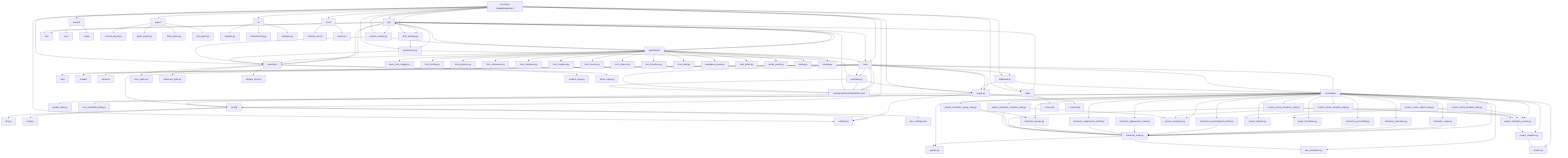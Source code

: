 %% CSNova: Vollständige Datenbankstruktur und Modul-Abhängigkeiten (aktualisiert)

graph TD

%% Hauptprogramm und Einstieg
    csnova.py["csnova.py (Hauptprogramm)"]
    csnova.py --> core
    csnova.py --> gui
    csnova.py --> config

%% Konfiguration
    config["config/"]
    config --> dev.py
    config --> prod.py
    config --> settings.py
    config --> user_settings.json

%% Kernlogik und Datenbank
    core["core/"]
    core --> database.py
    core --> logger.py
    core --> logic
    core --> models
    core --> services
    core --> tables
    core --> translations
    core --> translator.py

%% Tabellenstruktur (alle Tabellen)
    tables["core/tables/"]
    tables --> character_main.py
    tables --> gender.py
    tables --> gender_data.py
    tables --> sex_orientation.py
    tables --> sex_orientation_data.py
    tables --> character_psychological_profile.py
    tables --> character_origin.py
    tables --> character_education.py
    tables --> character_personality.py
    tables --> character_appearance_main.py
    tables --> character_appearance_detail.py
    tables --> character_groups.py
    tables --> project.py
    tables --> project_storylines.py
    tables --> project_chapters.py
    tables --> project_chapters_scenes.py
    tables --> project_objects.py
    tables --> project_locations.py
    tables --> project_scene_object_map.py
    tables --> project_scene_location_map.py
    tables --> project_scene_storyline_map.py
    tables --> project_scene_character_map.py
    tables --> project_character_storyline_map.py
    tables --> project_character_group_map.py

%% Foreign-Key-Beziehungen (vollständig)
    character_main.py --> gender.py
    character_main.py --> sex_orientation.py
    character_origin.py --> character_main.py
    character_education.py --> character_main.py
    character_personality.py --> character_main.py
    character_psychological_profile.py --> character_main.py
    character_appearance_main.py --> character_main.py
    character_appearance_detail.py --> character_main.py
    character_groups.py --> character_main.py
    project_chapters.py --> project.py
    project_chapters_scenes.py --> project_chapters.py
    project_scene_character_map.py --> project_chapters_scenes.py
    project_scene_character_map.py --> character_main.py
    project_scene_location_map.py --> project_chapters_scenes.py
    project_scene_location_map.py --> project_locations.py
    project_scene_object_map.py --> project_chapters_scenes.py
    project_scene_object_map.py --> project_objects.py
    project_scene_storyline_map.py --> project_chapters_scenes.py
    project_scene_storyline_map.py --> project_storylines.py
    project_character_group_map.py --> character_main.py
    project_character_group_map.py --> character_groups.py
    project_character_storyline_map.py --> character_main.py
    project_character_storyline_map.py --> project_storylines.py

%% Übersetzungen (aktualisiert)
    translations["core/translations/translations.json"]
    core --> translations
    translator.py --> translations
    gui --> translations

%% GUI-Struktur
    gui["gui/"]
    gui --> start_window.py
    gui --> project_window.py
    gui --> preferences.py
    gui --> styles
    gui --> tabs
    gui --> widgets

%% Styles und Themes
    styles["gui/styles/"]
    styles --> form_styles.py
    styles --> oldschool_style.py
    styles --> vintage_style.py
    styles --> modern_style.py
    styles --> future_style.py

%% GUI-Widgets und Panels
    widgets["gui/widgets/"]
    widgets --> base_form_widget.py
    widgets --> form_toolbar.py
    widgets --> form_projects.py
    widgets --> form_characters.py
    widgets --> form_storylines.py
    widgets --> form_chapters.py
    widgets --> form_scenes.py
    widgets --> form_objects.py
    widgets --> form_locations.py
    widgets --> form_start.py
    widgets --> navigation_panel.py
    widgets --> help_panel.py
    widgets --> center_panel.py
    widgets --> dialog.py
    widgets --> listview.py

%% Datenbank und Assets
    data["data/"]
    data --> csnova.db

    assets["assets/"]
    assets --> icons
    assets --> media

%% Exportmodule
    export["export/"]
    export --> csnova_export.py
    export --> epub_export.py
    export --> html_export.py
    export --> pdf_export.py

%% Sonstige Verzeichnisse
    ai["ai/"]
    ai --> analysis.py
    ai --> brainstorming.py
    ai --> interview.py

    docs["docs/"]
    docs --> csNova_de.md
    docs --> index.md

%% Beziehungen zwischen GUI und Styles
    gui --> styles
    gui --> widgets
    gui --> tabs

%% Beziehungen zwischen GUI und Datenbank
    gui --> core
    gui --> data

%% Beziehungen zwischen core und config
    core --> config

%% Beziehungen zwischen core und translations
    core --> translations

%% Beziehungen zwischen core und tables
    core --> tables

%% Beziehungen zwischen core und logger
    core --> logger.py

%% Beziehungen zwischen core und translator
    core --> translator.py

%% Beziehungen zwischen widgets und styles
    widgets --> styles

%% Beziehungen zwischen widgets und core
    widgets --> core

%% Beziehungen zwischen widgets und gui
    widgets --> gui

%% Beziehungen zwischen project_window und forms
    project_window.py --> widgets
    project_window.py --> styles

%% Beziehungen zwischen start_window und preferences
    start_window.py --> preferences.py

%% Beziehungen zwischen preferences und styles
    preferences.py --> styles

%% Beziehungen zwischen preferences und translator
    preferences.py --> translator.py

%% Beziehungen zwischen database und tables
    database.py --> tables

%% Beziehungen zwischen database und data
    database.py --> data

%% Beziehungen zwischen database und logger
    database.py --> logger.py

%% Beziehungen zwischen translator und translations
    translator.py --> translations

%% Beziehungen zwischen translator und logger
    translator.py --> logger.py

%% Beziehungen zwischen logger und config
    logger.py --> config

%% Beziehungen zwischen logger und settings
    logger.py --> settings.py

%% Beziehungen zwischen logger und log_file
    logger.py --> csnova.log

%% Beziehungen zwischen csnova.py und logger
    csnova.py --> logger.py

%% Beziehungen zwischen csnova.py und start_window
    csnova.py --> start_window.py

%% Beziehungen zwischen csnova.py und project_window
    csnova.py --> project_window.py

%% Beziehungen zwischen csnova.py und preferences
    csnova.py --> preferences.py

%% Beziehungen zwischen csnova.py und database
    csnova.py --> database.py

%% Beziehungen zwischen csnova.py und settings
    csnova.py --> settings.py

%% Beziehungen zwischen csnova.py und styles
    csnova.py --> styles

%% Beziehungen zwischen csnova.py und data
    csnova.py --> data

%% Beziehungen zwischen csnova.py und assets
    csnova.py --> assets

%% Beziehungen zwischen csnova.py und docs
    csnova.py --> docs

%% Beziehungen zwischen csnova.py und ai
    csnova.py --> ai

%% Beziehungen zwischen csnova.py und export
    csnova.py --> export

%% Kommentar: Die Übersetzungsstruktur ist jetzt zentral und konsistent.